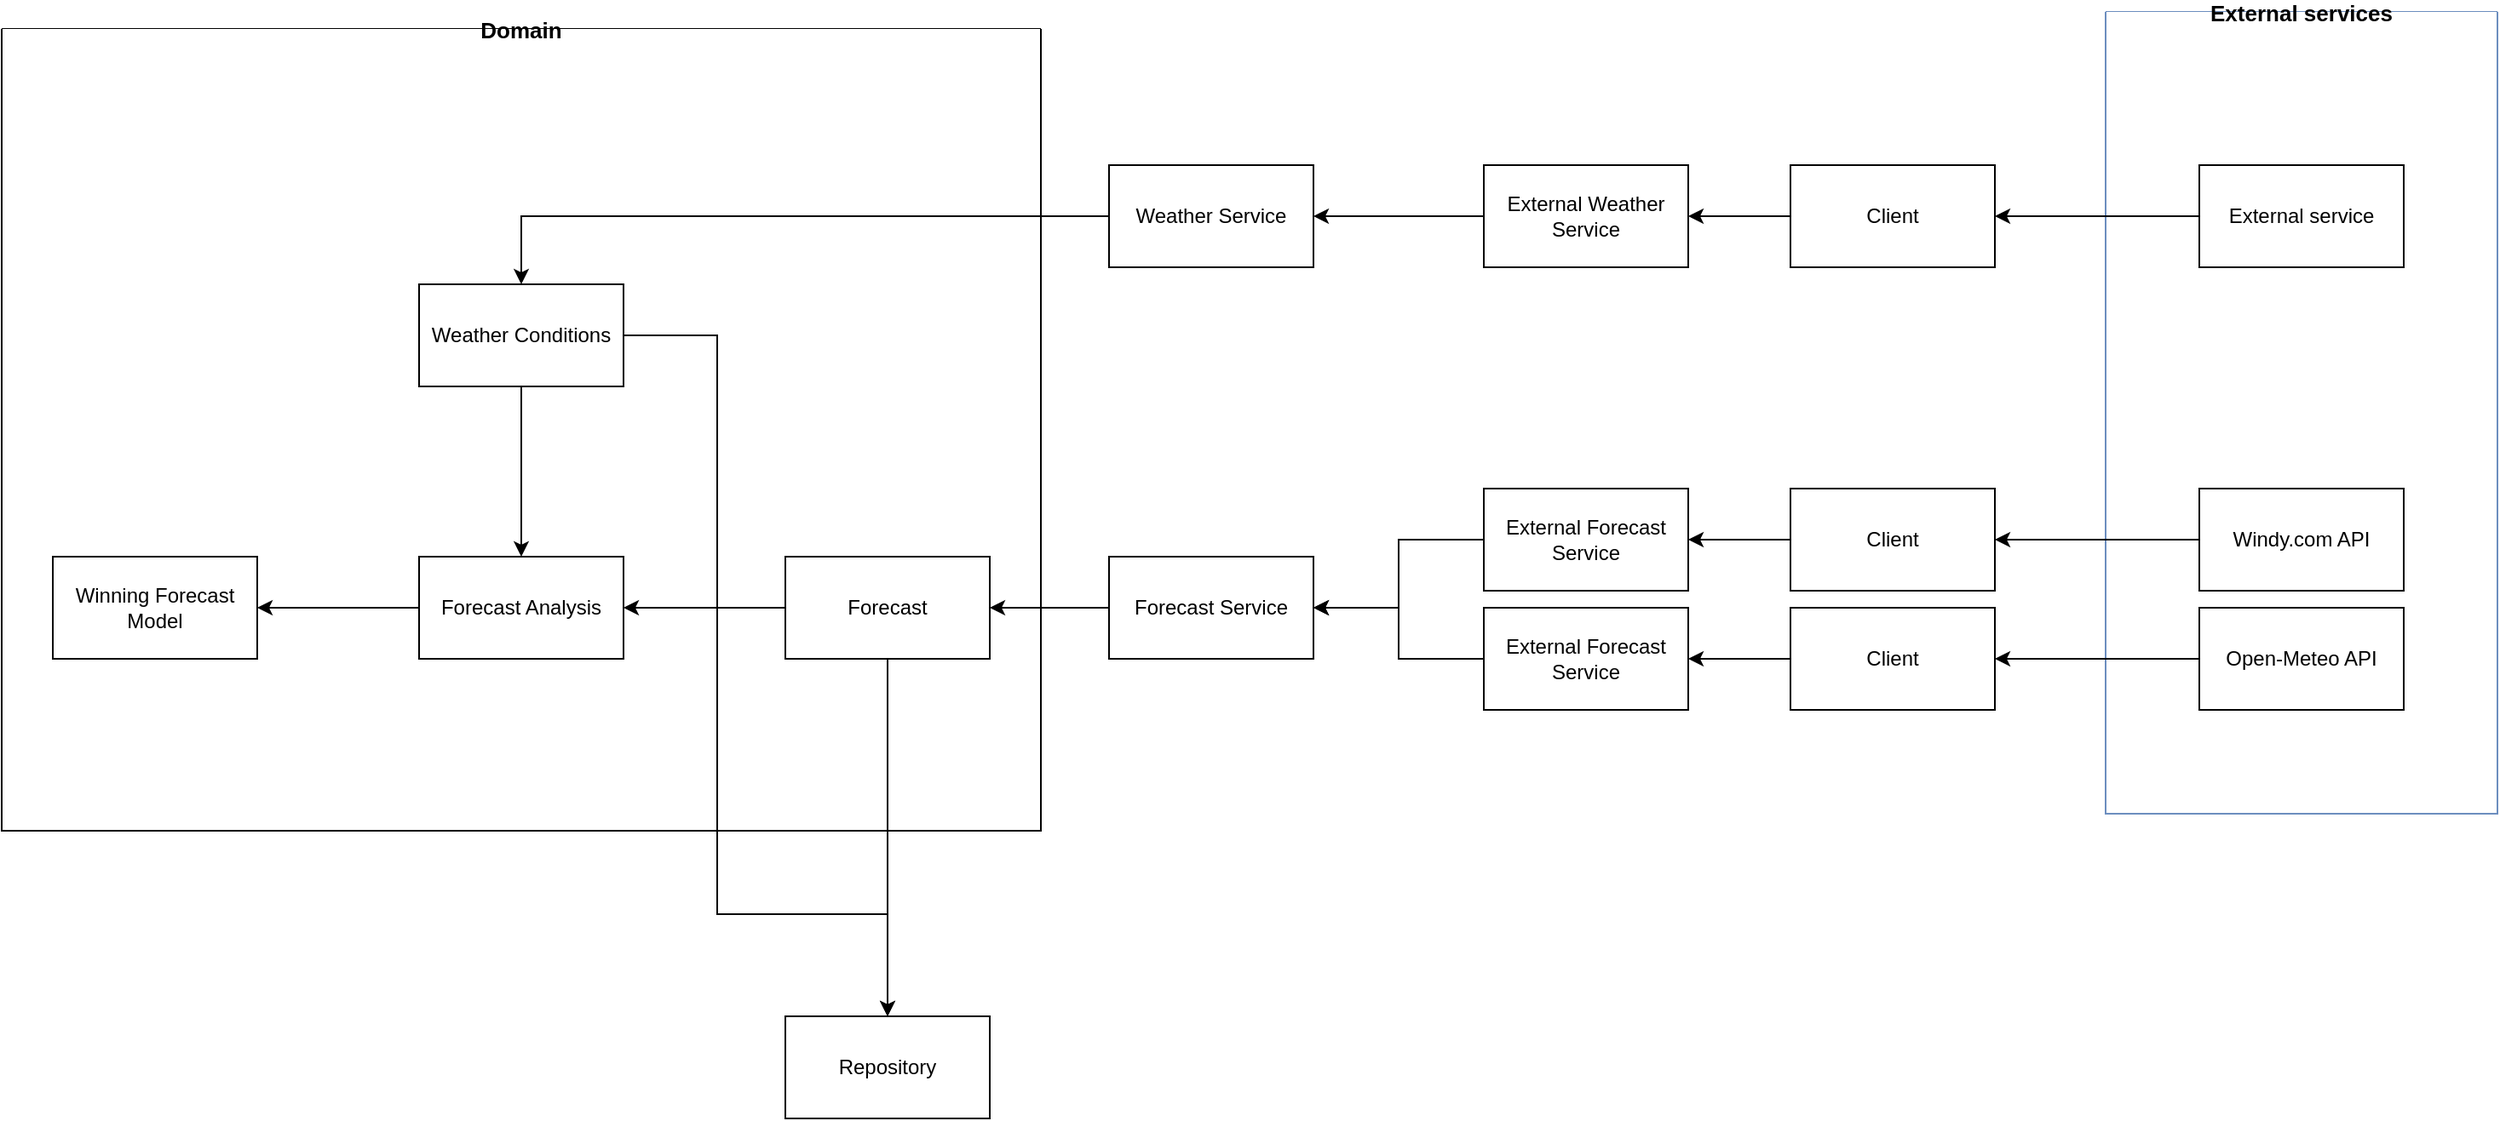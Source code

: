 <mxfile version="21.1.1" type="github">
  <diagram name="Page-1" id="wmfxVPZ1m457p1EoWqQt">
    <mxGraphModel dx="1514" dy="990" grid="1" gridSize="10" guides="1" tooltips="1" connect="1" arrows="1" fold="1" page="1" pageScale="1" pageWidth="1654" pageHeight="2336" math="0" shadow="0">
      <root>
        <mxCell id="0" />
        <mxCell id="1" parent="0" />
        <mxCell id="QLtbPvFlY4heQ3QX22l2-26" value="Domain" style="swimlane;startSize=0;swimlaneFillColor=default;glass=0;rounded=0;fontSize=13;fillStyle=solid;shadow=0;swimlaneLine=1;" parent="1" vertex="1">
          <mxGeometry x="90" y="130" width="610" height="471" as="geometry" />
        </mxCell>
        <mxCell id="QLtbPvFlY4heQ3QX22l2-22" value="Weather Conditions" style="rounded=0;whiteSpace=wrap;html=1;" parent="QLtbPvFlY4heQ3QX22l2-26" vertex="1">
          <mxGeometry x="245" y="150" width="120" height="60" as="geometry" />
        </mxCell>
        <mxCell id="QLtbPvFlY4heQ3QX22l2-20" value="Forecast Analysis" style="rounded=0;whiteSpace=wrap;html=1;" parent="QLtbPvFlY4heQ3QX22l2-26" vertex="1">
          <mxGeometry x="245" y="310" width="120" height="60" as="geometry" />
        </mxCell>
        <mxCell id="QLtbPvFlY4heQ3QX22l2-23" style="edgeStyle=orthogonalEdgeStyle;rounded=0;orthogonalLoop=1;jettySize=auto;html=1;exitX=0.5;exitY=1;exitDx=0;exitDy=0;entryX=0.5;entryY=0;entryDx=0;entryDy=0;" parent="QLtbPvFlY4heQ3QX22l2-26" source="QLtbPvFlY4heQ3QX22l2-22" target="QLtbPvFlY4heQ3QX22l2-20" edge="1">
          <mxGeometry relative="1" as="geometry">
            <mxPoint x="320" y="260" as="sourcePoint" />
            <mxPoint x="290" y="290" as="targetPoint" />
          </mxGeometry>
        </mxCell>
        <mxCell id="QLtbPvFlY4heQ3QX22l2-24" value="Winning Forecast Model" style="rounded=0;whiteSpace=wrap;html=1;" parent="QLtbPvFlY4heQ3QX22l2-26" vertex="1">
          <mxGeometry x="30" y="310" width="120" height="60" as="geometry" />
        </mxCell>
        <mxCell id="QLtbPvFlY4heQ3QX22l2-25" value="" style="edgeStyle=orthogonalEdgeStyle;rounded=0;orthogonalLoop=1;jettySize=auto;html=1;" parent="QLtbPvFlY4heQ3QX22l2-26" source="QLtbPvFlY4heQ3QX22l2-20" target="QLtbPvFlY4heQ3QX22l2-24" edge="1">
          <mxGeometry relative="1" as="geometry" />
        </mxCell>
        <mxCell id="QLtbPvFlY4heQ3QX22l2-13" value="" style="edgeStyle=orthogonalEdgeStyle;rounded=0;orthogonalLoop=1;jettySize=auto;html=1;" parent="1" source="QLtbPvFlY4heQ3QX22l2-1" target="QLtbPvFlY4heQ3QX22l2-12" edge="1">
          <mxGeometry relative="1" as="geometry" />
        </mxCell>
        <mxCell id="QLtbPvFlY4heQ3QX22l2-21" value="" style="edgeStyle=orthogonalEdgeStyle;rounded=0;orthogonalLoop=1;jettySize=auto;html=1;" parent="1" source="QLtbPvFlY4heQ3QX22l2-1" target="QLtbPvFlY4heQ3QX22l2-20" edge="1">
          <mxGeometry relative="1" as="geometry" />
        </mxCell>
        <mxCell id="7hdUpRDUTbtbY3VbKiZb-3" value="External services" style="swimlane;startSize=0;swimlaneFillColor=default;glass=0;rounded=0;fontSize=13;fillColor=#dae8fc;strokeColor=#6c8ebf;fillStyle=auto;" vertex="1" parent="1">
          <mxGeometry x="1325" y="120" width="230" height="471" as="geometry">
            <mxRectangle x="1290" y="100" width="150" height="30" as="alternateBounds" />
          </mxGeometry>
        </mxCell>
        <mxCell id="QLtbPvFlY4heQ3QX22l2-1" value="Forecast" style="rounded=0;whiteSpace=wrap;html=1;" parent="1" vertex="1">
          <mxGeometry x="550" y="440" width="120" height="60" as="geometry" />
        </mxCell>
        <mxCell id="QLtbPvFlY4heQ3QX22l2-4" value="" style="edgeStyle=orthogonalEdgeStyle;rounded=0;orthogonalLoop=1;jettySize=auto;html=1;" parent="1" source="QLtbPvFlY4heQ3QX22l2-2" target="QLtbPvFlY4heQ3QX22l2-3" edge="1">
          <mxGeometry relative="1" as="geometry" />
        </mxCell>
        <mxCell id="QLtbPvFlY4heQ3QX22l2-2" value="Client" style="rounded=0;whiteSpace=wrap;html=1;" parent="1" vertex="1">
          <mxGeometry x="1140" y="400" width="120" height="60" as="geometry" />
        </mxCell>
        <mxCell id="QLtbPvFlY4heQ3QX22l2-6" value="" style="edgeStyle=orthogonalEdgeStyle;rounded=0;orthogonalLoop=1;jettySize=auto;html=1;entryX=1;entryY=0.5;entryDx=0;entryDy=0;" parent="1" source="QLtbPvFlY4heQ3QX22l2-3" target="QLtbPvFlY4heQ3QX22l2-5" edge="1">
          <mxGeometry relative="1" as="geometry">
            <mxPoint x="880" y="620" as="targetPoint" />
          </mxGeometry>
        </mxCell>
        <mxCell id="QLtbPvFlY4heQ3QX22l2-3" value="External Forecast Service" style="rounded=0;whiteSpace=wrap;html=1;" parent="1" vertex="1">
          <mxGeometry x="960" y="400" width="120" height="60" as="geometry" />
        </mxCell>
        <mxCell id="QLtbPvFlY4heQ3QX22l2-11" style="edgeStyle=orthogonalEdgeStyle;rounded=0;orthogonalLoop=1;jettySize=auto;html=1;entryX=1;entryY=0.5;entryDx=0;entryDy=0;" parent="1" source="QLtbPvFlY4heQ3QX22l2-5" target="QLtbPvFlY4heQ3QX22l2-1" edge="1">
          <mxGeometry relative="1" as="geometry" />
        </mxCell>
        <mxCell id="QLtbPvFlY4heQ3QX22l2-5" value="Forecast Service" style="whiteSpace=wrap;html=1;rounded=0;" parent="1" vertex="1">
          <mxGeometry x="740" y="440" width="120" height="60" as="geometry" />
        </mxCell>
        <mxCell id="QLtbPvFlY4heQ3QX22l2-7" value="" style="edgeStyle=orthogonalEdgeStyle;rounded=0;orthogonalLoop=1;jettySize=auto;html=1;" parent="1" source="QLtbPvFlY4heQ3QX22l2-8" target="QLtbPvFlY4heQ3QX22l2-9" edge="1">
          <mxGeometry relative="1" as="geometry" />
        </mxCell>
        <mxCell id="QLtbPvFlY4heQ3QX22l2-8" value="Client" style="rounded=0;whiteSpace=wrap;html=1;" parent="1" vertex="1">
          <mxGeometry x="1140" y="470" width="120" height="60" as="geometry" />
        </mxCell>
        <mxCell id="QLtbPvFlY4heQ3QX22l2-10" style="edgeStyle=orthogonalEdgeStyle;rounded=0;orthogonalLoop=1;jettySize=auto;html=1;entryX=1;entryY=0.5;entryDx=0;entryDy=0;" parent="1" source="QLtbPvFlY4heQ3QX22l2-9" target="QLtbPvFlY4heQ3QX22l2-5" edge="1">
          <mxGeometry relative="1" as="geometry" />
        </mxCell>
        <mxCell id="QLtbPvFlY4heQ3QX22l2-9" value="External Forecast Service" style="rounded=0;whiteSpace=wrap;html=1;" parent="1" vertex="1">
          <mxGeometry x="960" y="470" width="120" height="60" as="geometry" />
        </mxCell>
        <mxCell id="QLtbPvFlY4heQ3QX22l2-12" value="Repository&lt;br&gt;" style="rounded=0;whiteSpace=wrap;html=1;" parent="1" vertex="1">
          <mxGeometry x="550" y="710" width="120" height="60" as="geometry" />
        </mxCell>
        <mxCell id="QLtbPvFlY4heQ3QX22l2-19" style="edgeStyle=orthogonalEdgeStyle;rounded=0;orthogonalLoop=1;jettySize=auto;html=1;entryX=0.5;entryY=0;entryDx=0;entryDy=0;" parent="1" source="QLtbPvFlY4heQ3QX22l2-14" target="QLtbPvFlY4heQ3QX22l2-22" edge="1">
          <mxGeometry relative="1" as="geometry">
            <mxPoint x="520" y="320" as="targetPoint" />
          </mxGeometry>
        </mxCell>
        <mxCell id="QLtbPvFlY4heQ3QX22l2-14" value="Weather Service" style="rounded=0;whiteSpace=wrap;html=1;" parent="1" vertex="1">
          <mxGeometry x="740" y="210" width="120" height="60" as="geometry" />
        </mxCell>
        <mxCell id="QLtbPvFlY4heQ3QX22l2-17" style="edgeStyle=orthogonalEdgeStyle;rounded=0;orthogonalLoop=1;jettySize=auto;html=1;" parent="1" source="QLtbPvFlY4heQ3QX22l2-15" target="QLtbPvFlY4heQ3QX22l2-16" edge="1">
          <mxGeometry relative="1" as="geometry" />
        </mxCell>
        <mxCell id="QLtbPvFlY4heQ3QX22l2-15" value="Client" style="rounded=0;whiteSpace=wrap;html=1;" parent="1" vertex="1">
          <mxGeometry x="1140" y="210" width="120" height="60" as="geometry" />
        </mxCell>
        <mxCell id="QLtbPvFlY4heQ3QX22l2-18" style="edgeStyle=orthogonalEdgeStyle;rounded=0;orthogonalLoop=1;jettySize=auto;html=1;entryX=1;entryY=0.5;entryDx=0;entryDy=0;" parent="1" source="QLtbPvFlY4heQ3QX22l2-16" target="QLtbPvFlY4heQ3QX22l2-14" edge="1">
          <mxGeometry relative="1" as="geometry" />
        </mxCell>
        <mxCell id="QLtbPvFlY4heQ3QX22l2-16" value="External Weather Service" style="rounded=0;whiteSpace=wrap;html=1;" parent="1" vertex="1">
          <mxGeometry x="960" y="210" width="120" height="60" as="geometry" />
        </mxCell>
        <mxCell id="QLtbPvFlY4heQ3QX22l2-30" value="" style="edgeStyle=orthogonalEdgeStyle;rounded=0;orthogonalLoop=1;jettySize=auto;html=1;" parent="1" source="QLtbPvFlY4heQ3QX22l2-29" target="QLtbPvFlY4heQ3QX22l2-2" edge="1">
          <mxGeometry relative="1" as="geometry" />
        </mxCell>
        <mxCell id="QLtbPvFlY4heQ3QX22l2-29" value="Windy.com API" style="rounded=0;whiteSpace=wrap;html=1;" parent="1" vertex="1">
          <mxGeometry x="1380" y="400" width="120" height="60" as="geometry" />
        </mxCell>
        <mxCell id="QLtbPvFlY4heQ3QX22l2-32" value="" style="edgeStyle=orthogonalEdgeStyle;rounded=0;orthogonalLoop=1;jettySize=auto;html=1;" parent="1" source="QLtbPvFlY4heQ3QX22l2-31" target="QLtbPvFlY4heQ3QX22l2-8" edge="1">
          <mxGeometry relative="1" as="geometry" />
        </mxCell>
        <mxCell id="QLtbPvFlY4heQ3QX22l2-31" value="Open-Meteo API" style="rounded=0;whiteSpace=wrap;html=1;" parent="1" vertex="1">
          <mxGeometry x="1380" y="470" width="120" height="60" as="geometry" />
        </mxCell>
        <mxCell id="QLtbPvFlY4heQ3QX22l2-33" style="edgeStyle=orthogonalEdgeStyle;rounded=0;orthogonalLoop=1;jettySize=auto;html=1;" parent="1" source="QLtbPvFlY4heQ3QX22l2-22" target="QLtbPvFlY4heQ3QX22l2-12" edge="1">
          <mxGeometry relative="1" as="geometry">
            <Array as="points">
              <mxPoint x="510" y="310" />
              <mxPoint x="510" y="650" />
              <mxPoint x="610" y="650" />
            </Array>
          </mxGeometry>
        </mxCell>
        <mxCell id="7hdUpRDUTbtbY3VbKiZb-2" style="edgeStyle=orthogonalEdgeStyle;rounded=0;orthogonalLoop=1;jettySize=auto;html=1;entryX=1;entryY=0.5;entryDx=0;entryDy=0;" edge="1" parent="1" source="7hdUpRDUTbtbY3VbKiZb-1" target="QLtbPvFlY4heQ3QX22l2-15">
          <mxGeometry relative="1" as="geometry" />
        </mxCell>
        <mxCell id="7hdUpRDUTbtbY3VbKiZb-1" value="External service" style="rounded=0;whiteSpace=wrap;html=1;" vertex="1" parent="1">
          <mxGeometry x="1380" y="210" width="120" height="60" as="geometry" />
        </mxCell>
      </root>
    </mxGraphModel>
  </diagram>
</mxfile>
